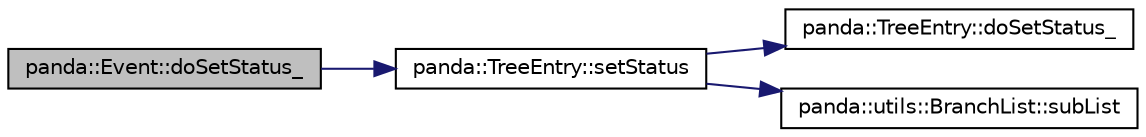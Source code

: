 digraph G
{
  edge [fontname="Helvetica",fontsize="10",labelfontname="Helvetica",labelfontsize="10"];
  node [fontname="Helvetica",fontsize="10",shape=record];
  rankdir=LR;
  Node1 [label="panda::Event::doSetStatus_",height=0.2,width=0.4,color="black", fillcolor="grey75", style="filled" fontcolor="black"];
  Node1 -> Node2 [color="midnightblue",fontsize="10",style="solid"];
  Node2 [label="panda::TreeEntry::setStatus",height=0.2,width=0.4,color="black", fillcolor="white", style="filled",URL="$classpanda_1_1TreeEntry.html#a8d65c0ee41e1ef5c7f7a41c454dad052",tooltip="Set status of branches to true (matching branch) or false (vetoed branch)."];
  Node2 -> Node3 [color="midnightblue",fontsize="10",style="solid"];
  Node3 [label="panda::TreeEntry::doSetStatus_",height=0.2,width=0.4,color="black", fillcolor="white", style="filled",URL="$classpanda_1_1TreeEntry.html#a8c17222accba71d53b73ad6e2c3276a2"];
  Node2 -> Node4 [color="midnightblue",fontsize="10",style="solid"];
  Node4 [label="panda::utils::BranchList::subList",height=0.2,width=0.4,color="black", fillcolor="white", style="filled",URL="$classpanda_1_1utils_1_1BranchList.html#a215520401f32786d157a68ee92d90372",tooltip="Return a new list of branches that starts with the objName, removing &lt;objName..."];
}
